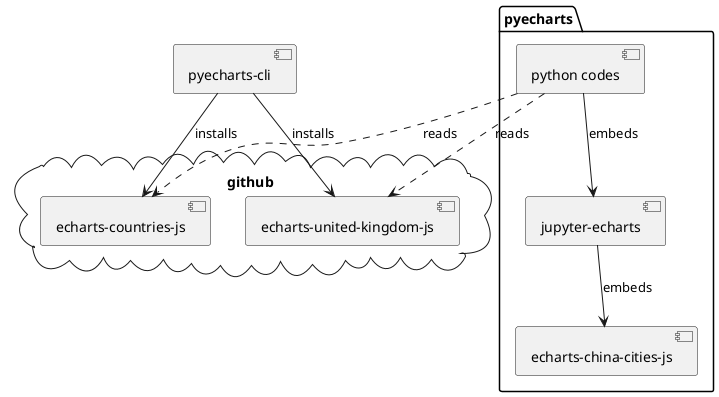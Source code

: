 @startuml
package "pyecharts" {
 [python codes]
 [jupyter-echarts]
 [echarts-china-cities-js]
}

[pyecharts-cli]

cloud "github" {
 [echarts-countries-js]
 [echarts-united-kingdom-js]
}

[python codes] --> [jupyter-echarts] : embeds
[jupyter-echarts] --> [echarts-china-cities-js] : embeds
[python codes] ..> [echarts-countries-js] : reads
[python codes] ..> [echarts-united-kingdom-js] : reads
[pyecharts-cli] --> [echarts-countries-js] : installs
[pyecharts-cli] --> [echarts-united-kingdom-js] : installs

@enduml
